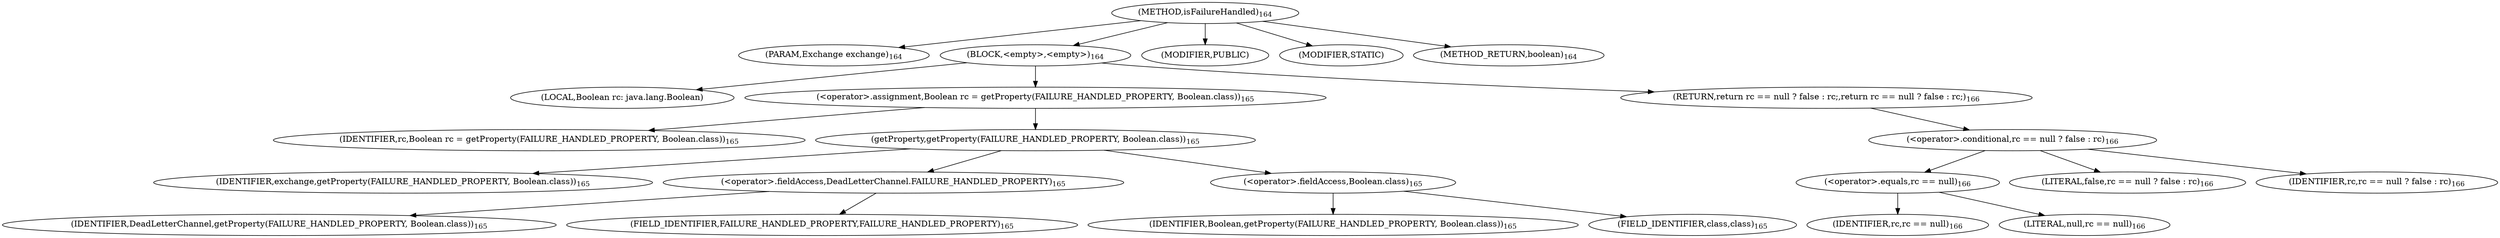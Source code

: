 digraph "isFailureHandled" {  
"423" [label = <(METHOD,isFailureHandled)<SUB>164</SUB>> ]
"424" [label = <(PARAM,Exchange exchange)<SUB>164</SUB>> ]
"425" [label = <(BLOCK,&lt;empty&gt;,&lt;empty&gt;)<SUB>164</SUB>> ]
"426" [label = <(LOCAL,Boolean rc: java.lang.Boolean)> ]
"427" [label = <(&lt;operator&gt;.assignment,Boolean rc = getProperty(FAILURE_HANDLED_PROPERTY, Boolean.class))<SUB>165</SUB>> ]
"428" [label = <(IDENTIFIER,rc,Boolean rc = getProperty(FAILURE_HANDLED_PROPERTY, Boolean.class))<SUB>165</SUB>> ]
"429" [label = <(getProperty,getProperty(FAILURE_HANDLED_PROPERTY, Boolean.class))<SUB>165</SUB>> ]
"430" [label = <(IDENTIFIER,exchange,getProperty(FAILURE_HANDLED_PROPERTY, Boolean.class))<SUB>165</SUB>> ]
"431" [label = <(&lt;operator&gt;.fieldAccess,DeadLetterChannel.FAILURE_HANDLED_PROPERTY)<SUB>165</SUB>> ]
"432" [label = <(IDENTIFIER,DeadLetterChannel,getProperty(FAILURE_HANDLED_PROPERTY, Boolean.class))<SUB>165</SUB>> ]
"433" [label = <(FIELD_IDENTIFIER,FAILURE_HANDLED_PROPERTY,FAILURE_HANDLED_PROPERTY)<SUB>165</SUB>> ]
"434" [label = <(&lt;operator&gt;.fieldAccess,Boolean.class)<SUB>165</SUB>> ]
"435" [label = <(IDENTIFIER,Boolean,getProperty(FAILURE_HANDLED_PROPERTY, Boolean.class))<SUB>165</SUB>> ]
"436" [label = <(FIELD_IDENTIFIER,class,class)<SUB>165</SUB>> ]
"437" [label = <(RETURN,return rc == null ? false : rc;,return rc == null ? false : rc;)<SUB>166</SUB>> ]
"438" [label = <(&lt;operator&gt;.conditional,rc == null ? false : rc)<SUB>166</SUB>> ]
"439" [label = <(&lt;operator&gt;.equals,rc == null)<SUB>166</SUB>> ]
"440" [label = <(IDENTIFIER,rc,rc == null)<SUB>166</SUB>> ]
"441" [label = <(LITERAL,null,rc == null)<SUB>166</SUB>> ]
"442" [label = <(LITERAL,false,rc == null ? false : rc)<SUB>166</SUB>> ]
"443" [label = <(IDENTIFIER,rc,rc == null ? false : rc)<SUB>166</SUB>> ]
"444" [label = <(MODIFIER,PUBLIC)> ]
"445" [label = <(MODIFIER,STATIC)> ]
"446" [label = <(METHOD_RETURN,boolean)<SUB>164</SUB>> ]
  "423" -> "424" 
  "423" -> "425" 
  "423" -> "444" 
  "423" -> "445" 
  "423" -> "446" 
  "425" -> "426" 
  "425" -> "427" 
  "425" -> "437" 
  "427" -> "428" 
  "427" -> "429" 
  "429" -> "430" 
  "429" -> "431" 
  "429" -> "434" 
  "431" -> "432" 
  "431" -> "433" 
  "434" -> "435" 
  "434" -> "436" 
  "437" -> "438" 
  "438" -> "439" 
  "438" -> "442" 
  "438" -> "443" 
  "439" -> "440" 
  "439" -> "441" 
}
